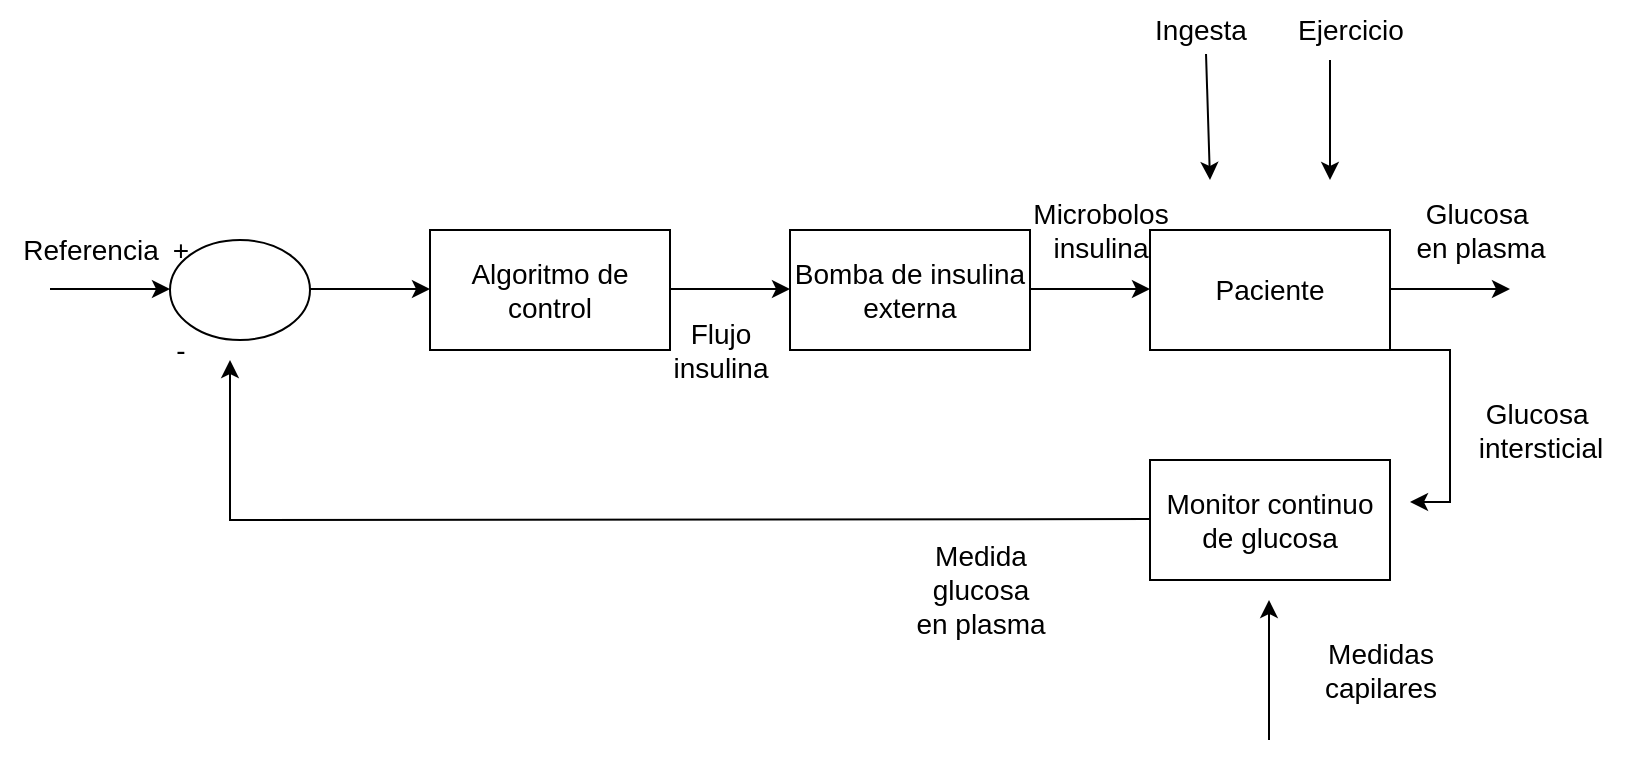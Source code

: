 <mxfile version="24.5.4" type="device">
  <diagram name="Page-1" id="52a04d89-c75d-2922-d76d-85b35f80e030">
    <mxGraphModel dx="880" dy="468" grid="1" gridSize="10" guides="1" tooltips="1" connect="1" arrows="1" fold="1" page="1" pageScale="1" pageWidth="1100" pageHeight="850" background="none" math="0" shadow="0">
      <root>
        <mxCell id="0" />
        <mxCell id="1" parent="0" />
        <mxCell id="MOAPL1oe_SPqrOdd_3lL-1" value="" style="ellipse;whiteSpace=wrap;html=1;" vertex="1" parent="1">
          <mxGeometry x="120" y="180" width="70" height="50" as="geometry" />
        </mxCell>
        <mxCell id="MOAPL1oe_SPqrOdd_3lL-3" value="&lt;font style=&quot;vertical-align: inherit;&quot;&gt;&lt;font style=&quot;vertical-align: inherit; font-size: 14px;&quot;&gt;Algoritmo de control&lt;/font&gt;&lt;/font&gt;" style="rounded=0;whiteSpace=wrap;html=1;" vertex="1" parent="1">
          <mxGeometry x="250" y="175" width="120" height="60" as="geometry" />
        </mxCell>
        <mxCell id="MOAPL1oe_SPqrOdd_3lL-4" value="&lt;font style=&quot;vertical-align: inherit;&quot;&gt;&lt;font style=&quot;vertical-align: inherit; font-size: 14px;&quot;&gt;Bomba de insulina externa&lt;/font&gt;&lt;/font&gt;" style="rounded=0;whiteSpace=wrap;html=1;" vertex="1" parent="1">
          <mxGeometry x="430" y="175" width="120" height="60" as="geometry" />
        </mxCell>
        <mxCell id="MOAPL1oe_SPqrOdd_3lL-5" value="&lt;font size=&quot;1&quot;&gt;&lt;font style=&quot;vertical-align: inherit;&quot;&gt;&lt;font style=&quot;vertical-align: inherit; font-size: 14px;&quot;&gt;Paciente&lt;/font&gt;&lt;/font&gt;&lt;/font&gt;" style="rounded=0;whiteSpace=wrap;html=1;" vertex="1" parent="1">
          <mxGeometry x="610" y="175" width="120" height="60" as="geometry" />
        </mxCell>
        <mxCell id="MOAPL1oe_SPqrOdd_3lL-6" value="" style="endArrow=classic;html=1;rounded=0;" edge="1" parent="1">
          <mxGeometry width="50" height="50" relative="1" as="geometry">
            <mxPoint x="190" y="204.5" as="sourcePoint" />
            <mxPoint x="250" y="204.5" as="targetPoint" />
          </mxGeometry>
        </mxCell>
        <mxCell id="MOAPL1oe_SPqrOdd_3lL-8" value="" style="endArrow=classic;html=1;rounded=0;" edge="1" parent="1">
          <mxGeometry width="50" height="50" relative="1" as="geometry">
            <mxPoint x="370" y="204.5" as="sourcePoint" />
            <mxPoint x="430" y="204.5" as="targetPoint" />
          </mxGeometry>
        </mxCell>
        <mxCell id="MOAPL1oe_SPqrOdd_3lL-9" value="" style="endArrow=classic;html=1;rounded=0;" edge="1" parent="1">
          <mxGeometry width="50" height="50" relative="1" as="geometry">
            <mxPoint x="550" y="204.5" as="sourcePoint" />
            <mxPoint x="610" y="204.5" as="targetPoint" />
          </mxGeometry>
        </mxCell>
        <mxCell id="MOAPL1oe_SPqrOdd_3lL-10" value="&lt;font style=&quot;vertical-align: inherit;&quot;&gt;&lt;font style=&quot;vertical-align: inherit; font-size: 14px;&quot;&gt;Monitor continuo de glucosa&lt;/font&gt;&lt;/font&gt;" style="rounded=0;whiteSpace=wrap;html=1;" vertex="1" parent="1">
          <mxGeometry x="610" y="290" width="120" height="60" as="geometry" />
        </mxCell>
        <mxCell id="MOAPL1oe_SPqrOdd_3lL-11" value="" style="endArrow=classic;html=1;rounded=0;" edge="1" parent="1">
          <mxGeometry width="50" height="50" relative="1" as="geometry">
            <mxPoint x="730" y="204.5" as="sourcePoint" />
            <mxPoint x="790" y="204.5" as="targetPoint" />
          </mxGeometry>
        </mxCell>
        <mxCell id="MOAPL1oe_SPqrOdd_3lL-12" value="" style="endArrow=classic;html=1;rounded=0;exitX=0.543;exitY=0.9;exitDx=0;exitDy=0;exitPerimeter=0;" edge="1" parent="1" source="MOAPL1oe_SPqrOdd_3lL-19">
          <mxGeometry width="50" height="50" relative="1" as="geometry">
            <mxPoint x="640" y="90" as="sourcePoint" />
            <mxPoint x="640" y="150" as="targetPoint" />
          </mxGeometry>
        </mxCell>
        <mxCell id="MOAPL1oe_SPqrOdd_3lL-13" value="" style="endArrow=classic;html=1;rounded=0;" edge="1" parent="1">
          <mxGeometry width="50" height="50" relative="1" as="geometry">
            <mxPoint x="700" y="90" as="sourcePoint" />
            <mxPoint x="700" y="150" as="targetPoint" />
          </mxGeometry>
        </mxCell>
        <mxCell id="MOAPL1oe_SPqrOdd_3lL-14" value="" style="endArrow=classic;html=1;rounded=0;" edge="1" parent="1">
          <mxGeometry width="50" height="50" relative="1" as="geometry">
            <mxPoint x="669.5" y="430" as="sourcePoint" />
            <mxPoint x="669.5" y="360" as="targetPoint" />
          </mxGeometry>
        </mxCell>
        <mxCell id="MOAPL1oe_SPqrOdd_3lL-15" value="" style="endArrow=classic;html=1;rounded=0;exitX=0.9;exitY=0.083;exitDx=0;exitDy=0;exitPerimeter=0;" edge="1" parent="1">
          <mxGeometry width="50" height="50" relative="1" as="geometry">
            <mxPoint x="730" y="235.0" as="sourcePoint" />
            <mxPoint x="740" y="311" as="targetPoint" />
            <Array as="points">
              <mxPoint x="760" y="235" />
              <mxPoint x="760" y="311" />
            </Array>
          </mxGeometry>
        </mxCell>
        <mxCell id="MOAPL1oe_SPqrOdd_3lL-16" value="" style="endArrow=classic;html=1;rounded=0;" edge="1" parent="1">
          <mxGeometry width="50" height="50" relative="1" as="geometry">
            <mxPoint x="610" y="319.5" as="sourcePoint" />
            <mxPoint x="150" y="240" as="targetPoint" />
            <Array as="points">
              <mxPoint x="150" y="320" />
            </Array>
          </mxGeometry>
        </mxCell>
        <mxCell id="MOAPL1oe_SPqrOdd_3lL-17" value="&lt;font style=&quot;vertical-align: inherit; font-size: 14px;&quot;&gt;&lt;font style=&quot;vertical-align: inherit; font-size: 14px;&quot;&gt;&lt;font style=&quot;vertical-align: inherit; font-size: 14px;&quot;&gt;&lt;font style=&quot;vertical-align: inherit; font-size: 14px;&quot;&gt;Referencia&lt;/font&gt;&lt;/font&gt;&lt;/font&gt;&lt;/font&gt;" style="text;html=1;align=center;verticalAlign=middle;resizable=0;points=[];autosize=1;strokeColor=none;fillColor=none;" vertex="1" parent="1">
          <mxGeometry x="35" y="170" width="90" height="30" as="geometry" />
        </mxCell>
        <mxCell id="MOAPL1oe_SPqrOdd_3lL-18" value="" style="endArrow=classic;html=1;rounded=0;" edge="1" parent="1">
          <mxGeometry width="50" height="50" relative="1" as="geometry">
            <mxPoint x="60" y="204.5" as="sourcePoint" />
            <mxPoint x="120" y="204.5" as="targetPoint" />
          </mxGeometry>
        </mxCell>
        <mxCell id="MOAPL1oe_SPqrOdd_3lL-20" value="&lt;font style=&quot;vertical-align: inherit; font-size: 14px;&quot;&gt;&lt;font style=&quot;vertical-align: inherit; font-size: 14px;&quot;&gt;&lt;font style=&quot;vertical-align: inherit; font-size: 14px;&quot;&gt;&lt;font style=&quot;vertical-align: inherit; font-size: 14px;&quot;&gt;Ejercicio&lt;/font&gt;&lt;/font&gt;&lt;/font&gt;&lt;/font&gt;" style="text;html=1;align=center;verticalAlign=middle;resizable=0;points=[];autosize=1;strokeColor=none;fillColor=none;" vertex="1" parent="1">
          <mxGeometry x="670" y="60" width="80" height="30" as="geometry" />
        </mxCell>
        <mxCell id="MOAPL1oe_SPqrOdd_3lL-21" value="" style="endArrow=classic;html=1;rounded=0;" edge="1" parent="1" target="MOAPL1oe_SPqrOdd_3lL-19">
          <mxGeometry width="50" height="50" relative="1" as="geometry">
            <mxPoint x="640" y="90" as="sourcePoint" />
            <mxPoint x="640" y="150" as="targetPoint" />
          </mxGeometry>
        </mxCell>
        <mxCell id="MOAPL1oe_SPqrOdd_3lL-19" value="&lt;font style=&quot;vertical-align: inherit; font-size: 14px;&quot;&gt;&lt;font style=&quot;vertical-align: inherit; font-size: 14px;&quot;&gt;&lt;font style=&quot;vertical-align: inherit; font-size: 14px;&quot;&gt;&lt;font style=&quot;vertical-align: inherit; font-size: 14px;&quot;&gt;Ingesta&lt;/font&gt;&lt;/font&gt;&lt;/font&gt;&lt;/font&gt;" style="text;html=1;align=center;verticalAlign=middle;resizable=0;points=[];autosize=1;strokeColor=none;fillColor=none;" vertex="1" parent="1">
          <mxGeometry x="600" y="60" width="70" height="30" as="geometry" />
        </mxCell>
        <mxCell id="MOAPL1oe_SPqrOdd_3lL-22" value="&lt;font style=&quot;vertical-align: inherit; font-size: 14px;&quot;&gt;&lt;font style=&quot;vertical-align: inherit; font-size: 14px;&quot;&gt;&lt;font style=&quot;vertical-align: inherit; font-size: 14px;&quot;&gt;&lt;font style=&quot;vertical-align: inherit; font-size: 14px;&quot;&gt;Glucosa&amp;nbsp;&lt;/font&gt;&lt;/font&gt;&lt;/font&gt;&lt;/font&gt;&lt;div&gt;&lt;font style=&quot;vertical-align: inherit; font-size: 14px;&quot;&gt;&lt;font style=&quot;vertical-align: inherit; font-size: 14px;&quot;&gt;&lt;font style=&quot;vertical-align: inherit; font-size: 14px;&quot;&gt;&lt;font style=&quot;vertical-align: inherit; font-size: 14px;&quot;&gt;en plasma&lt;/font&gt;&lt;/font&gt;&lt;/font&gt;&lt;/font&gt;&lt;/div&gt;" style="text;html=1;align=center;verticalAlign=middle;resizable=0;points=[];autosize=1;strokeColor=none;fillColor=none;" vertex="1" parent="1">
          <mxGeometry x="730" y="150" width="90" height="50" as="geometry" />
        </mxCell>
        <mxCell id="MOAPL1oe_SPqrOdd_3lL-23" value="&lt;font style=&quot;vertical-align: inherit; font-size: 14px;&quot;&gt;&lt;font style=&quot;vertical-align: inherit; font-size: 14px;&quot;&gt;&lt;font style=&quot;vertical-align: inherit; font-size: 14px;&quot;&gt;&lt;font style=&quot;vertical-align: inherit; font-size: 14px;&quot;&gt;Glucosa&amp;nbsp;&lt;/font&gt;&lt;/font&gt;&lt;/font&gt;&lt;/font&gt;&lt;div&gt;&lt;span style=&quot;font-size: 14px;&quot;&gt;intersticial&lt;/span&gt;&lt;/div&gt;" style="text;html=1;align=center;verticalAlign=middle;resizable=0;points=[];autosize=1;strokeColor=none;fillColor=none;" vertex="1" parent="1">
          <mxGeometry x="760" y="250" width="90" height="50" as="geometry" />
        </mxCell>
        <mxCell id="MOAPL1oe_SPqrOdd_3lL-24" value="&lt;span style=&quot;font-size: 14px;&quot;&gt;Medidas&lt;/span&gt;&lt;div&gt;&lt;span style=&quot;font-size: 14px;&quot;&gt;capilares&lt;/span&gt;&lt;/div&gt;" style="text;html=1;align=center;verticalAlign=middle;resizable=0;points=[];autosize=1;strokeColor=none;fillColor=none;" vertex="1" parent="1">
          <mxGeometry x="685" y="370" width="80" height="50" as="geometry" />
        </mxCell>
        <mxCell id="MOAPL1oe_SPqrOdd_3lL-25" value="&lt;div&gt;&lt;font style=&quot;vertical-align: inherit; font-size: 14px;&quot;&gt;&lt;font style=&quot;vertical-align: inherit; font-size: 14px;&quot;&gt;&lt;font style=&quot;vertical-align: inherit; font-size: 14px;&quot;&gt;&lt;font style=&quot;vertical-align: inherit; font-size: 14px;&quot;&gt;Medida&lt;/font&gt;&lt;/font&gt;&lt;/font&gt;&lt;/font&gt;&lt;/div&gt;&lt;div&gt;&lt;font style=&quot;vertical-align: inherit; font-size: 14px;&quot;&gt;&lt;font style=&quot;vertical-align: inherit; font-size: 14px;&quot;&gt;&lt;font style=&quot;vertical-align: inherit; font-size: 14px;&quot;&gt;&lt;font style=&quot;vertical-align: inherit; font-size: 14px;&quot;&gt;glucosa&lt;/font&gt;&lt;/font&gt;&lt;/font&gt;&lt;/font&gt;&lt;/div&gt;&lt;div&gt;&lt;font style=&quot;vertical-align: inherit; font-size: 14px;&quot;&gt;&lt;font style=&quot;vertical-align: inherit; font-size: 14px;&quot;&gt;&lt;font style=&quot;vertical-align: inherit; font-size: 14px;&quot;&gt;&lt;font style=&quot;vertical-align: inherit; font-size: 14px;&quot;&gt;en plasma&lt;/font&gt;&lt;/font&gt;&lt;/font&gt;&lt;/font&gt;&lt;/div&gt;" style="text;html=1;align=center;verticalAlign=middle;resizable=0;points=[];autosize=1;strokeColor=none;fillColor=none;" vertex="1" parent="1">
          <mxGeometry x="480" y="325" width="90" height="60" as="geometry" />
        </mxCell>
        <mxCell id="MOAPL1oe_SPqrOdd_3lL-26" value="&lt;span style=&quot;font-size: 14px;&quot;&gt;Flujo&lt;/span&gt;&lt;div&gt;&lt;span style=&quot;font-size: 14px;&quot;&gt;insulina&lt;/span&gt;&lt;/div&gt;" style="text;html=1;align=center;verticalAlign=middle;resizable=0;points=[];autosize=1;strokeColor=none;fillColor=none;" vertex="1" parent="1">
          <mxGeometry x="360" y="210" width="70" height="50" as="geometry" />
        </mxCell>
        <mxCell id="MOAPL1oe_SPqrOdd_3lL-27" value="&lt;span style=&quot;font-size: 14px;&quot;&gt;Microbolos&lt;/span&gt;&lt;div&gt;&lt;span style=&quot;font-size: 14px;&quot;&gt;insulina&lt;/span&gt;&lt;/div&gt;" style="text;html=1;align=center;verticalAlign=middle;resizable=0;points=[];autosize=1;strokeColor=none;fillColor=none;" vertex="1" parent="1">
          <mxGeometry x="540" y="150" width="90" height="50" as="geometry" />
        </mxCell>
        <mxCell id="MOAPL1oe_SPqrOdd_3lL-28" value="&lt;span style=&quot;font-size: 14px;&quot;&gt;+&lt;/span&gt;" style="text;html=1;align=center;verticalAlign=middle;resizable=0;points=[];autosize=1;strokeColor=none;fillColor=none;" vertex="1" parent="1">
          <mxGeometry x="110" y="170" width="30" height="30" as="geometry" />
        </mxCell>
        <mxCell id="MOAPL1oe_SPqrOdd_3lL-29" value="&lt;div&gt;&lt;font style=&quot;vertical-align: inherit; font-size: 14px;&quot;&gt;&lt;font style=&quot;vertical-align: inherit; font-size: 14px;&quot;&gt;&lt;font style=&quot;vertical-align: inherit; font-size: 14px;&quot;&gt;&lt;font style=&quot;vertical-align: inherit; font-size: 14px;&quot;&gt;-&lt;/font&gt;&lt;/font&gt;&lt;/font&gt;&lt;/font&gt;&lt;/div&gt;" style="text;html=1;align=center;verticalAlign=middle;resizable=0;points=[];autosize=1;strokeColor=none;fillColor=none;" vertex="1" parent="1">
          <mxGeometry x="110" y="220" width="30" height="30" as="geometry" />
        </mxCell>
      </root>
    </mxGraphModel>
  </diagram>
</mxfile>
